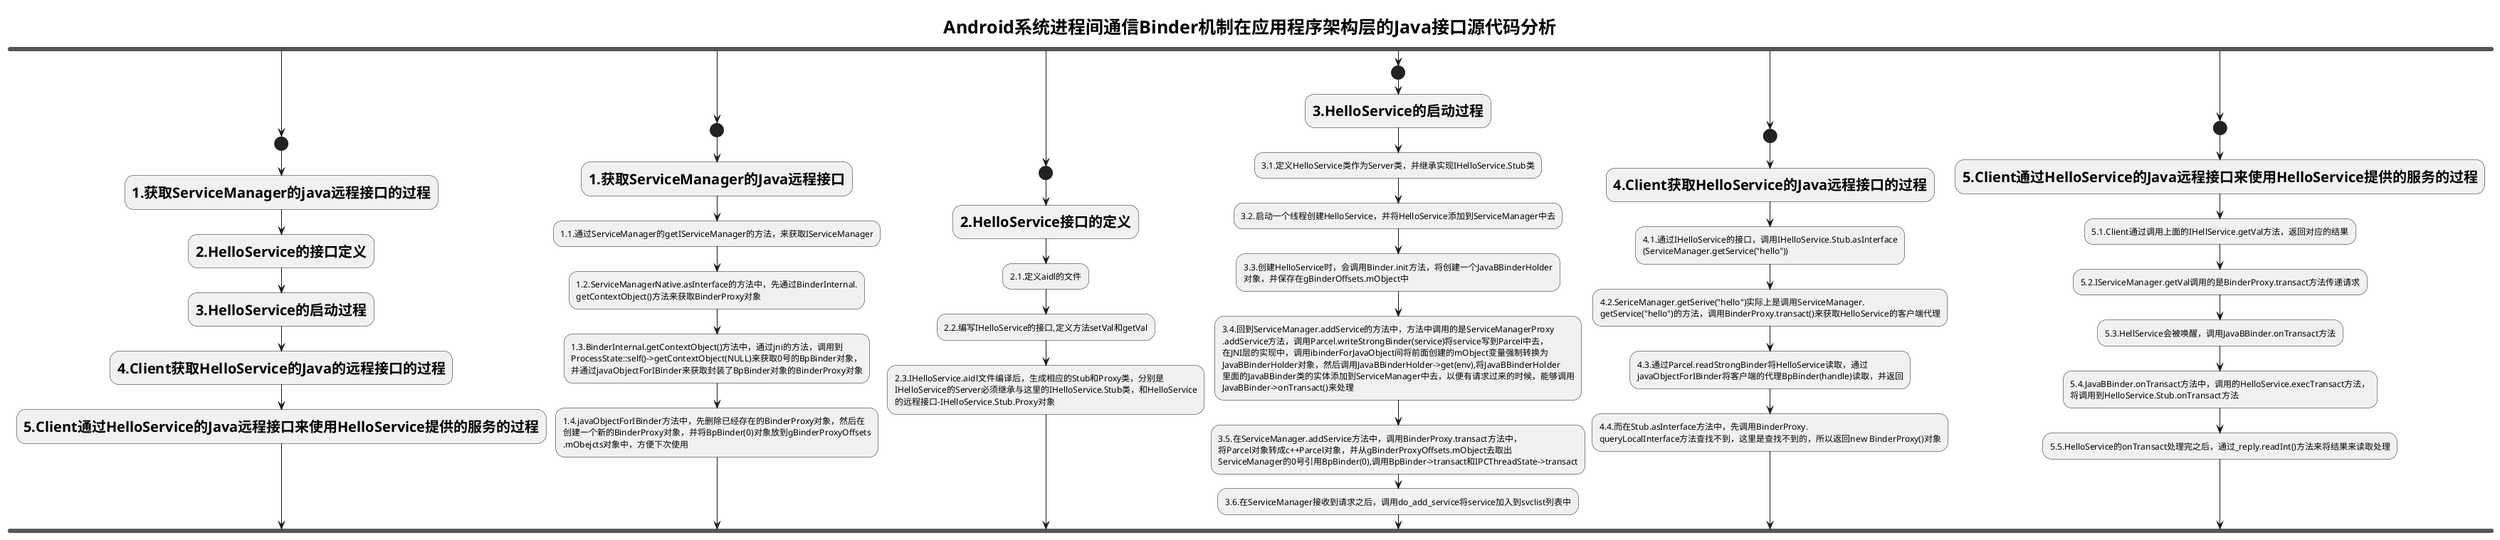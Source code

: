 @startuml

title <b><size:25>Android系统进程间通信Binder机制在应用程序架构层的Java接口源代码分析

fork

start

:<b><size:20>1.获取ServiceManager的java远程接口的过程;

:<b><size:20>2.HelloService的接口定义;

:<b><size:20>3.HelloService的启动过程;

:<b><size:20>4.Client获取HelloService的Java的远程接口的过程;

:<b><size:20>5.Client通过HelloService的Java远程接口来使用HelloService提供的服务的过程;

fork again

start

:<b><size:20>1.获取ServiceManager的Java远程接口;

:1.1.通过ServiceManager的getIServiceManager的方法，来获取IServiceManager;

:1.2.ServiceManagerNative.asInterface的方法中，先通过BinderInternal.
getContextObject()方法来获取BinderProxy对象;

:1.3.BinderInternal.getContextObject()方法中，通过jni的方法，调用到
ProcessState::self()->getContextObject(NULL)来获取0号的BpBinder对象，
并通过javaObjectForIBinder来获取封装了BpBinder对象的BinderProxy对象;

:1.4.javaObjectForIBinder方法中，先删除已经存在的BinderProxy对象，然后在
创建一个新的BinderProxy对象，并将BpBinder(0)对象放到gBinderProxyOffsets
.mObejcts对象中，方便下次使用;

fork again

start

:<b><size:20>2.HelloService接口的定义;

:2.1.定义aidl的文件;

:2.2.编写IHelloService的接口,定义方法setVal和getVal;

:2.3.IHelloService.aidl文件编译后，生成相应的Stub和Proxy类，分别是
IHelloService的Server必须继承与这里的IHelloService.Stub类，和HelloService
的远程接口-IHelloService.Stub.Proxy对象;

fork again

start

:<b><size:20>3.HelloService的启动过程;

:3.1.定义HelloService类作为Server类，并继承实现IHelloService.Stub类;

:3.2.启动一个线程创建HelloService，并将HelloService添加到ServiceManager中去;

:3.3.创建HelloService时，会调用Binder.init方法，将创建一个JavaBBinderHolder
对象，并保存在gBinderOffsets.mObject中;

:3.4.回到ServiceManager.addService的方法中，方法中调用的是ServiceManagerProxy
.addService方法，调用Parcel.writeStrongBinder(service)将service写到Parcel中去，
在JNI层的实现中，调用ibinderForJavaObject间将前面创建的mObject变量强制转换为
JavaBBinderHolder对象，然后调用JavaBBinderHolder->get(env),将JavaBBinderHolder
里面的JavaBBinder类的实体添加到ServiceManager中去，以便有请求过来的时候，能够调用
JavaBBinder->onTransact()来处理;

:3.5.在ServiceManager.addService方法中，调用BinderProxy.transact方法中，
将Parcel对象转成c++Parcel对象，并从gBinderProxyOffsets.mObject去取出
ServiceManager的0号引用BpBinder(0),调用BpBinder->transact和IPCThreadState->transact;

:3.6.在ServiceManager接收到请求之后，调用do_add_service将service加入到svclist列表中;

fork again

start

:<b><size:20>4.Client获取HelloService的Java远程接口的过程;

:4.1.通过IHelloService的接口，调用IHelloService.Stub.asInterface
(ServiceManager.getService("hello"));

:4.2.SericeManager.getSerive("hello")实际上是调用ServiceManager.
getService("hello")的方法，调用BinderProxy.transact()来获取HelloService的客户端代理;

:4.3.通过Parcel.readStrongBinder将HelloService读取，通过
javaObjectForIBinder将客户端的代理BpBinder(handle)读取，并返回;

:4.4.而在Stub.asInterface方法中，先调用BinderProxy.
queryLocalInterface方法查找不到，这里是查找不到的，所以返回new BinderProxy()对象;

fork again

start

:<b><size:20>5.Client通过HelloService的Java远程接口来使用HelloService提供的服务的过程;

:5.1.Client通过调用上面的IHellService.getVal方法，返回对应的结果;

:5.2.IServiceManager.getVal调用的是BinderProxy.transact方法传递请求;

:5.3.HellService会被唤醒，调用JavaBBinder.onTransact方法;

:5.4.JavaBBinder.onTransact方法中，调用的HelloService.execTransact方法，
将调用到HelloService.Stub.onTransact方法;

:5.5.HelloService的onTransact处理完之后，通过_reply.readInt()方法来将结果来读取处理;

@enduml
